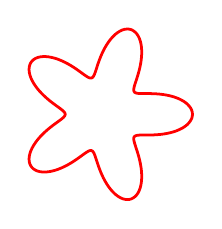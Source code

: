 \begin{tikzpicture}[scale=0.5]

  \begin{axis}[
    hide axis,
    axis equal image,
    xmin = -1.42,
    xmax = 1.42,
    ymin = -1.42,
    ymax = 1.42,
    xtick = \empty,
    ytick = \empty,
%    title = {$t = 0.00 \times 10^{-2}$,\: $\nu = 0.38$},
  ]

\addplot[red,line width=2pt] coordinates{
(1.129e+00,0.0e+00)
(1.126e+00,2.764e-02)
(1.118e+00,5.491e-02)
(1.104e+00,8.144e-02)
(1.085e+00,1.069e-01)
(1.062e+00,1.31e-01)
(1.034e+00,1.534e-01)
(1.002e+00,1.738e-01)
(9.665e-01,1.922e-01)
(9.281e-01,2.084e-01)
(8.874e-01,2.223e-01)
(8.451e-01,2.339e-01)
(8.018e-01,2.432e-01)
(7.58e-01,2.504e-01)
(7.145e-01,2.557e-01)
(6.72e-01,2.592e-01)
(6.308e-01,2.613e-01)
(5.917e-01,2.623e-01)
(5.552e-01,2.626e-01)
(5.215e-01,2.625e-01)
(4.912e-01,2.625e-01)
(4.644e-01,2.631e-01)
(4.415e-01,2.646e-01)
(4.224e-01,2.675e-01)
(4.074e-01,2.722e-01)
(3.962e-01,2.79e-01)
(3.889e-01,2.884e-01)
(3.851e-01,3.005e-01)
(3.847e-01,3.157e-01)
(3.872e-01,3.34e-01)
(3.924e-01,3.557e-01)
(3.998e-01,3.806e-01)
(4.088e-01,4.088e-01)
(4.191e-01,4.402e-01)
(4.301e-01,4.745e-01)
(4.412e-01,5.115e-01)
(4.521e-01,5.509e-01)
(4.621e-01,5.921e-01)
(4.708e-01,6.349e-01)
(4.779e-01,6.785e-01)
(4.829e-01,7.227e-01)
(4.854e-01,7.666e-01)
(4.854e-01,8.098e-01)
(4.824e-01,8.516e-01)
(4.765e-01,8.915e-01)
(4.675e-01,9.288e-01)
(4.554e-01,9.63e-01)
(4.404e-01,9.936e-01)
(4.226e-01,1.02e+00)
(4.02e-01,1.042e+00)
(3.791e-01,1.059e+00)
(3.54e-01,1.072e+00)
(3.272e-01,1.079e+00)
(2.99e-01,1.08e+00)
(2.697e-01,1.077e+00)
(2.398e-01,1.068e+00)
(2.096e-01,1.054e+00)
(1.796e-01,1.035e+00)
(1.501e-01,1.012e+00)
(1.214e-01,9.845e-01)
(9.393e-02,9.536e-01)
(6.785e-02,9.198e-01)
(4.34e-02,8.835e-01)
(2.075e-02,8.454e-01)
(4.937e-17,8.062e-01)
(-1.882e-02,7.665e-01)
(-3.571e-02,7.27e-01)
(-5.077e-02,6.883e-01)
(-6.412e-02,6.511e-01)
(-7.596e-02,6.159e-01)
(-8.652e-02,5.833e-01)
(-9.609e-02,5.538e-01)
(-1.05e-01,5.277e-01)
(-1.135e-01,5.056e-01)
(-1.221e-01,4.875e-01)
(-1.311e-01,4.738e-01)
(-1.409e-01,4.644e-01)
(-1.518e-01,4.594e-01)
(-1.641e-01,4.587e-01)
(-1.783e-01,4.622e-01)
(-1.945e-01,4.696e-01)
(-2.13e-01,4.805e-01)
(-2.34e-01,4.947e-01)
(-2.575e-01,5.115e-01)
(-2.836e-01,5.306e-01)
(-3.123e-01,5.514e-01)
(-3.436e-01,5.733e-01)
(-3.772e-01,5.957e-01)
(-4.13e-01,6.18e-01)
(-4.506e-01,6.398e-01)
(-4.897e-01,6.603e-01)
(-5.299e-01,6.79e-01)
(-5.708e-01,6.956e-01)
(-6.12e-01,7.094e-01)
(-6.528e-01,7.202e-01)
(-6.927e-01,7.276e-01)
(-7.313e-01,7.313e-01)
(-7.68e-01,7.312e-01)
(-8.023e-01,7.272e-01)
(-8.337e-01,7.192e-01)
(-8.618e-01,7.072e-01)
(-8.861e-01,6.915e-01)
(-9.063e-01,6.721e-01)
(-9.221e-01,6.494e-01)
(-9.333e-01,6.236e-01)
(-9.399e-01,5.952e-01)
(-9.416e-01,5.644e-01)
(-9.386e-01,5.317e-01)
(-9.309e-01,4.976e-01)
(-9.188e-01,4.625e-01)
(-9.025e-01,4.268e-01)
(-8.824e-01,3.911e-01)
(-8.589e-01,3.558e-01)
(-8.325e-01,3.211e-01)
(-8.037e-01,2.876e-01)
(-7.731e-01,2.554e-01)
(-7.413e-01,2.249e-01)
(-7.089e-01,1.962e-01)
(-6.767e-01,1.695e-01)
(-6.452e-01,1.449e-01)
(-6.15e-01,1.223e-01)
(-5.868e-01,1.018e-01)
(-5.611e-01,8.324e-02)
(-5.385e-01,6.641e-02)
(-5.193e-01,5.115e-02)
(-5.04e-01,3.717e-02)
(-4.928e-01,2.421e-02)
(-4.86e-01,1.193e-02)
(-4.837e-01,5.924e-17)
(-4.86e-01,-1.193e-02)
(-4.928e-01,-2.421e-02)
(-5.04e-01,-3.717e-02)
(-5.193e-01,-5.115e-02)
(-5.385e-01,-6.641e-02)
(-5.611e-01,-8.324e-02)
(-5.868e-01,-1.018e-01)
(-6.15e-01,-1.223e-01)
(-6.452e-01,-1.449e-01)
(-6.767e-01,-1.695e-01)
(-7.089e-01,-1.962e-01)
(-7.413e-01,-2.249e-01)
(-7.731e-01,-2.554e-01)
(-8.037e-01,-2.876e-01)
(-8.325e-01,-3.211e-01)
(-8.589e-01,-3.558e-01)
(-8.824e-01,-3.911e-01)
(-9.025e-01,-4.268e-01)
(-9.188e-01,-4.625e-01)
(-9.309e-01,-4.976e-01)
(-9.386e-01,-5.317e-01)
(-9.416e-01,-5.644e-01)
(-9.399e-01,-5.952e-01)
(-9.333e-01,-6.236e-01)
(-9.221e-01,-6.494e-01)
(-9.063e-01,-6.721e-01)
(-8.861e-01,-6.915e-01)
(-8.618e-01,-7.072e-01)
(-8.337e-01,-7.192e-01)
(-8.023e-01,-7.272e-01)
(-7.68e-01,-7.312e-01)
(-7.313e-01,-7.313e-01)
(-6.927e-01,-7.276e-01)
(-6.528e-01,-7.202e-01)
(-6.12e-01,-7.094e-01)
(-5.708e-01,-6.956e-01)
(-5.299e-01,-6.79e-01)
(-4.897e-01,-6.603e-01)
(-4.506e-01,-6.398e-01)
(-4.13e-01,-6.18e-01)
(-3.772e-01,-5.957e-01)
(-3.436e-01,-5.733e-01)
(-3.123e-01,-5.514e-01)
(-2.836e-01,-5.306e-01)
(-2.575e-01,-5.115e-01)
(-2.34e-01,-4.947e-01)
(-2.13e-01,-4.805e-01)
(-1.945e-01,-4.696e-01)
(-1.783e-01,-4.622e-01)
(-1.641e-01,-4.587e-01)
(-1.518e-01,-4.594e-01)
(-1.409e-01,-4.644e-01)
(-1.311e-01,-4.738e-01)
(-1.221e-01,-4.875e-01)
(-1.135e-01,-5.056e-01)
(-1.05e-01,-5.277e-01)
(-9.609e-02,-5.538e-01)
(-8.652e-02,-5.833e-01)
(-7.596e-02,-6.159e-01)
(-6.412e-02,-6.511e-01)
(-5.077e-02,-6.883e-01)
(-3.571e-02,-7.27e-01)
(-1.882e-02,-7.665e-01)
(-1.481e-16,-8.062e-01)
(2.075e-02,-8.454e-01)
(4.34e-02,-8.835e-01)
(6.785e-02,-9.198e-01)
(9.393e-02,-9.536e-01)
(1.214e-01,-9.845e-01)
(1.501e-01,-1.012e+00)
(1.796e-01,-1.035e+00)
(2.096e-01,-1.054e+00)
(2.398e-01,-1.068e+00)
(2.697e-01,-1.077e+00)
(2.99e-01,-1.08e+00)
(3.272e-01,-1.079e+00)
(3.54e-01,-1.072e+00)
(3.791e-01,-1.059e+00)
(4.02e-01,-1.042e+00)
(4.226e-01,-1.02e+00)
(4.404e-01,-9.936e-01)
(4.554e-01,-9.63e-01)
(4.675e-01,-9.288e-01)
(4.765e-01,-8.915e-01)
(4.824e-01,-8.516e-01)
(4.854e-01,-8.098e-01)
(4.854e-01,-7.666e-01)
(4.829e-01,-7.227e-01)
(4.779e-01,-6.785e-01)
(4.708e-01,-6.349e-01)
(4.621e-01,-5.921e-01)
(4.521e-01,-5.509e-01)
(4.412e-01,-5.115e-01)
(4.301e-01,-4.745e-01)
(4.191e-01,-4.402e-01)
(4.088e-01,-4.088e-01)
(3.998e-01,-3.806e-01)
(3.924e-01,-3.557e-01)
(3.872e-01,-3.34e-01)
(3.847e-01,-3.157e-01)
(3.851e-01,-3.005e-01)
(3.889e-01,-2.884e-01)
(3.962e-01,-2.79e-01)
(4.074e-01,-2.722e-01)
(4.224e-01,-2.675e-01)
(4.415e-01,-2.646e-01)
(4.644e-01,-2.631e-01)
(4.912e-01,-2.625e-01)
(5.215e-01,-2.625e-01)
(5.552e-01,-2.626e-01)
(5.917e-01,-2.623e-01)
(6.308e-01,-2.613e-01)
(6.72e-01,-2.592e-01)
(7.145e-01,-2.557e-01)
(7.58e-01,-2.504e-01)
(8.018e-01,-2.432e-01)
(8.451e-01,-2.339e-01)
(8.874e-01,-2.223e-01)
(9.281e-01,-2.084e-01)
(9.665e-01,-1.922e-01)
(1.002e+00,-1.738e-01)
(1.034e+00,-1.534e-01)
(1.062e+00,-1.31e-01)
(1.085e+00,-1.069e-01)
(1.104e+00,-8.144e-02)
(1.118e+00,-5.491e-02)
(1.126e+00,-2.764e-02)
(1.129e+00,0.0e+00)
};



\end{axis}

\end{tikzpicture}
